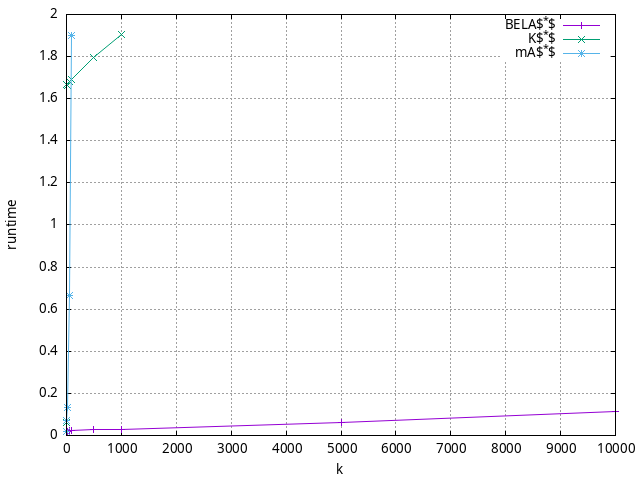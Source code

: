 #!/usr/bin/gnuplot
# -*- coding: utf-8 -*-
#
# results/maps/unit/15/random512-15.heuristic.unit.runtime.gnuplot
#
# Started on 04/02/2024 19:56:04
# Author: Carlos Linares López
set grid
set xlabel "k"
set ylabel "runtime"

set terminal png enhanced font "Ariel,10"
set output 'random512-15.heuristic.unit.runtime.png'

plot "-" title "BELA$^*$"      with linesp, "-" title "K$^*$"      with linesp, "-" title "mA$^*$"      with linesp

	1 0.0203021844
	5 0.0205624982
	10 0.020957695899999997
	50 0.022105594000000006
	100 0.023198879000000002
	500 0.027099215999999995
	1000 0.028084313999999996
	5000 0.063325761
	10000 0.11338487000000001
end
	1 0.061034977000000004
	5 1.66645895
	10 1.6607732899999998
	50 1.68303807
	100 1.69133537
	500 1.79538414
	1000 1.9068660999999998
end
	1 0.0203850105
	5 0.070987274
	10 0.131843437
	50 0.66474287
	100 1.89992778
end
